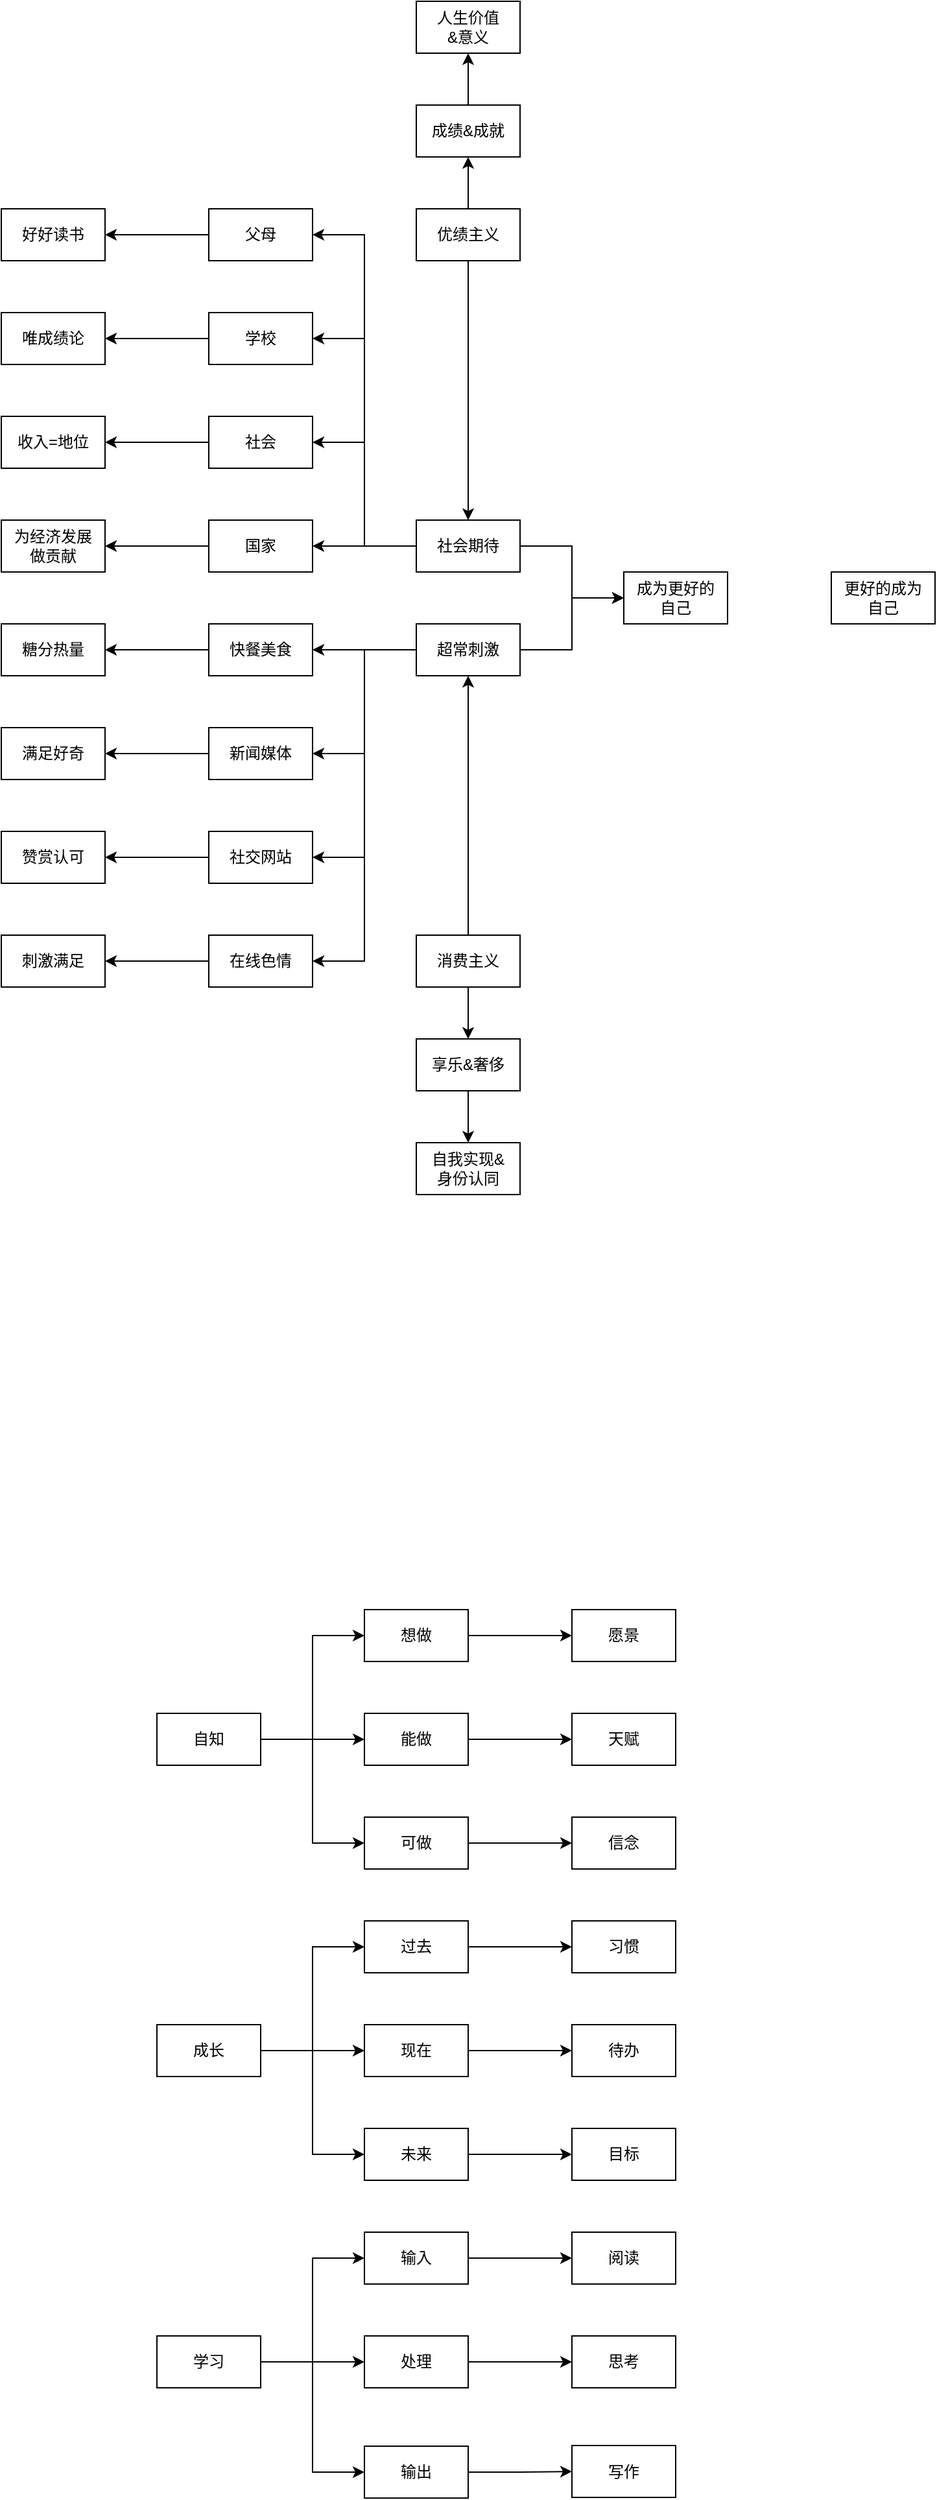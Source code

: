 <mxfile version="24.2.2" type="github">
  <diagram name="第 1 页" id="-LowXklH0KBSZvzuVanQ">
    <mxGraphModel dx="1293" dy="1679" grid="1" gridSize="10" guides="1" tooltips="1" connect="1" arrows="1" fold="1" page="1" pageScale="1" pageWidth="827" pageHeight="1169" math="0" shadow="0">
      <root>
        <mxCell id="0" />
        <mxCell id="1" parent="0" />
        <mxCell id="34R1PCEf4p_CkUcv6t2P-6" style="edgeStyle=orthogonalEdgeStyle;rounded=0;orthogonalLoop=1;jettySize=auto;html=1;entryX=0;entryY=0.5;entryDx=0;entryDy=0;" parent="1" source="34R1PCEf4p_CkUcv6t2P-2" target="34R1PCEf4p_CkUcv6t2P-3" edge="1">
          <mxGeometry relative="1" as="geometry" />
        </mxCell>
        <mxCell id="34R1PCEf4p_CkUcv6t2P-7" style="edgeStyle=orthogonalEdgeStyle;rounded=0;orthogonalLoop=1;jettySize=auto;html=1;" parent="1" source="34R1PCEf4p_CkUcv6t2P-2" target="34R1PCEf4p_CkUcv6t2P-5" edge="1">
          <mxGeometry relative="1" as="geometry" />
        </mxCell>
        <mxCell id="34R1PCEf4p_CkUcv6t2P-8" style="edgeStyle=orthogonalEdgeStyle;rounded=0;orthogonalLoop=1;jettySize=auto;html=1;entryX=0;entryY=0.5;entryDx=0;entryDy=0;" parent="1" source="34R1PCEf4p_CkUcv6t2P-2" target="34R1PCEf4p_CkUcv6t2P-4" edge="1">
          <mxGeometry relative="1" as="geometry" />
        </mxCell>
        <mxCell id="34R1PCEf4p_CkUcv6t2P-2" value="成长" style="rounded=0;whiteSpace=wrap;html=1;" parent="1" vertex="1">
          <mxGeometry x="200" y="600" width="80" height="40" as="geometry" />
        </mxCell>
        <mxCell id="34R1PCEf4p_CkUcv6t2P-10" style="edgeStyle=orthogonalEdgeStyle;rounded=0;orthogonalLoop=1;jettySize=auto;html=1;entryX=0;entryY=0.5;entryDx=0;entryDy=0;" parent="1" source="34R1PCEf4p_CkUcv6t2P-3" target="34R1PCEf4p_CkUcv6t2P-9" edge="1">
          <mxGeometry relative="1" as="geometry" />
        </mxCell>
        <mxCell id="34R1PCEf4p_CkUcv6t2P-3" value="过去" style="rounded=0;whiteSpace=wrap;html=1;" parent="1" vertex="1">
          <mxGeometry x="360" y="520" width="80" height="40" as="geometry" />
        </mxCell>
        <mxCell id="34R1PCEf4p_CkUcv6t2P-14" style="edgeStyle=orthogonalEdgeStyle;rounded=0;orthogonalLoop=1;jettySize=auto;html=1;" parent="1" source="34R1PCEf4p_CkUcv6t2P-4" target="34R1PCEf4p_CkUcv6t2P-13" edge="1">
          <mxGeometry relative="1" as="geometry" />
        </mxCell>
        <mxCell id="34R1PCEf4p_CkUcv6t2P-4" value="未来" style="rounded=0;whiteSpace=wrap;html=1;" parent="1" vertex="1">
          <mxGeometry x="360" y="680" width="80" height="40" as="geometry" />
        </mxCell>
        <mxCell id="34R1PCEf4p_CkUcv6t2P-12" style="edgeStyle=orthogonalEdgeStyle;rounded=0;orthogonalLoop=1;jettySize=auto;html=1;" parent="1" source="34R1PCEf4p_CkUcv6t2P-5" target="34R1PCEf4p_CkUcv6t2P-11" edge="1">
          <mxGeometry relative="1" as="geometry" />
        </mxCell>
        <mxCell id="34R1PCEf4p_CkUcv6t2P-5" value="现在" style="rounded=0;whiteSpace=wrap;html=1;" parent="1" vertex="1">
          <mxGeometry x="360" y="600" width="80" height="40" as="geometry" />
        </mxCell>
        <mxCell id="34R1PCEf4p_CkUcv6t2P-9" value="习惯" style="rounded=0;whiteSpace=wrap;html=1;" parent="1" vertex="1">
          <mxGeometry x="520" y="520" width="80" height="40" as="geometry" />
        </mxCell>
        <mxCell id="34R1PCEf4p_CkUcv6t2P-11" value="待办" style="rounded=0;whiteSpace=wrap;html=1;" parent="1" vertex="1">
          <mxGeometry x="520" y="600" width="80" height="40" as="geometry" />
        </mxCell>
        <mxCell id="34R1PCEf4p_CkUcv6t2P-13" value="目标" style="rounded=0;whiteSpace=wrap;html=1;" parent="1" vertex="1">
          <mxGeometry x="520" y="680" width="80" height="40" as="geometry" />
        </mxCell>
        <mxCell id="34R1PCEf4p_CkUcv6t2P-20" style="edgeStyle=orthogonalEdgeStyle;rounded=0;orthogonalLoop=1;jettySize=auto;html=1;entryX=0;entryY=0.5;entryDx=0;entryDy=0;" parent="1" source="34R1PCEf4p_CkUcv6t2P-16" target="34R1PCEf4p_CkUcv6t2P-17" edge="1">
          <mxGeometry relative="1" as="geometry" />
        </mxCell>
        <mxCell id="34R1PCEf4p_CkUcv6t2P-21" style="edgeStyle=orthogonalEdgeStyle;rounded=0;orthogonalLoop=1;jettySize=auto;html=1;" parent="1" source="34R1PCEf4p_CkUcv6t2P-16" target="34R1PCEf4p_CkUcv6t2P-18" edge="1">
          <mxGeometry relative="1" as="geometry" />
        </mxCell>
        <mxCell id="34R1PCEf4p_CkUcv6t2P-22" style="edgeStyle=orthogonalEdgeStyle;rounded=0;orthogonalLoop=1;jettySize=auto;html=1;entryX=0;entryY=0.5;entryDx=0;entryDy=0;" parent="1" source="34R1PCEf4p_CkUcv6t2P-16" target="34R1PCEf4p_CkUcv6t2P-19" edge="1">
          <mxGeometry relative="1" as="geometry" />
        </mxCell>
        <mxCell id="34R1PCEf4p_CkUcv6t2P-16" value="学习" style="rounded=0;whiteSpace=wrap;html=1;" parent="1" vertex="1">
          <mxGeometry x="200" y="840" width="80" height="40" as="geometry" />
        </mxCell>
        <mxCell id="34R1PCEf4p_CkUcv6t2P-26" style="edgeStyle=orthogonalEdgeStyle;rounded=0;orthogonalLoop=1;jettySize=auto;html=1;entryX=0;entryY=0.5;entryDx=0;entryDy=0;" parent="1" source="34R1PCEf4p_CkUcv6t2P-17" target="34R1PCEf4p_CkUcv6t2P-23" edge="1">
          <mxGeometry relative="1" as="geometry" />
        </mxCell>
        <mxCell id="34R1PCEf4p_CkUcv6t2P-17" value="输入" style="rounded=0;whiteSpace=wrap;html=1;" parent="1" vertex="1">
          <mxGeometry x="360" y="760" width="80" height="40" as="geometry" />
        </mxCell>
        <mxCell id="34R1PCEf4p_CkUcv6t2P-27" style="edgeStyle=orthogonalEdgeStyle;rounded=0;orthogonalLoop=1;jettySize=auto;html=1;entryX=0;entryY=0.5;entryDx=0;entryDy=0;" parent="1" source="34R1PCEf4p_CkUcv6t2P-18" target="34R1PCEf4p_CkUcv6t2P-24" edge="1">
          <mxGeometry relative="1" as="geometry" />
        </mxCell>
        <mxCell id="34R1PCEf4p_CkUcv6t2P-18" value="处理" style="rounded=0;whiteSpace=wrap;html=1;" parent="1" vertex="1">
          <mxGeometry x="360" y="840" width="80" height="40" as="geometry" />
        </mxCell>
        <mxCell id="34R1PCEf4p_CkUcv6t2P-28" style="edgeStyle=orthogonalEdgeStyle;rounded=0;orthogonalLoop=1;jettySize=auto;html=1;" parent="1" source="34R1PCEf4p_CkUcv6t2P-19" target="34R1PCEf4p_CkUcv6t2P-25" edge="1">
          <mxGeometry relative="1" as="geometry" />
        </mxCell>
        <mxCell id="34R1PCEf4p_CkUcv6t2P-19" value="输出" style="rounded=0;whiteSpace=wrap;html=1;" parent="1" vertex="1">
          <mxGeometry x="360" y="925" width="80" height="40" as="geometry" />
        </mxCell>
        <mxCell id="34R1PCEf4p_CkUcv6t2P-23" value="阅读" style="rounded=0;whiteSpace=wrap;html=1;" parent="1" vertex="1">
          <mxGeometry x="520" y="760" width="80" height="40" as="geometry" />
        </mxCell>
        <mxCell id="34R1PCEf4p_CkUcv6t2P-24" value="思考" style="rounded=0;whiteSpace=wrap;html=1;" parent="1" vertex="1">
          <mxGeometry x="520" y="840" width="80" height="40" as="geometry" />
        </mxCell>
        <mxCell id="34R1PCEf4p_CkUcv6t2P-25" value="写作" style="rounded=0;whiteSpace=wrap;html=1;" parent="1" vertex="1">
          <mxGeometry x="520" y="924.5" width="80" height="40" as="geometry" />
        </mxCell>
        <mxCell id="34R1PCEf4p_CkUcv6t2P-33" style="edgeStyle=orthogonalEdgeStyle;rounded=0;orthogonalLoop=1;jettySize=auto;html=1;entryX=0;entryY=0.5;entryDx=0;entryDy=0;" parent="1" source="34R1PCEf4p_CkUcv6t2P-29" target="34R1PCEf4p_CkUcv6t2P-32" edge="1">
          <mxGeometry relative="1" as="geometry" />
        </mxCell>
        <mxCell id="34R1PCEf4p_CkUcv6t2P-34" style="edgeStyle=orthogonalEdgeStyle;rounded=0;orthogonalLoop=1;jettySize=auto;html=1;" parent="1" source="34R1PCEf4p_CkUcv6t2P-29" target="34R1PCEf4p_CkUcv6t2P-31" edge="1">
          <mxGeometry relative="1" as="geometry" />
        </mxCell>
        <mxCell id="34R1PCEf4p_CkUcv6t2P-35" style="edgeStyle=orthogonalEdgeStyle;rounded=0;orthogonalLoop=1;jettySize=auto;html=1;entryX=0;entryY=0.5;entryDx=0;entryDy=0;" parent="1" source="34R1PCEf4p_CkUcv6t2P-29" target="34R1PCEf4p_CkUcv6t2P-30" edge="1">
          <mxGeometry relative="1" as="geometry" />
        </mxCell>
        <mxCell id="34R1PCEf4p_CkUcv6t2P-29" value="自知" style="rounded=0;whiteSpace=wrap;html=1;" parent="1" vertex="1">
          <mxGeometry x="200" y="360" width="80" height="40" as="geometry" />
        </mxCell>
        <mxCell id="34R1PCEf4p_CkUcv6t2P-41" style="edgeStyle=orthogonalEdgeStyle;rounded=0;orthogonalLoop=1;jettySize=auto;html=1;entryX=0;entryY=0.5;entryDx=0;entryDy=0;" parent="1" source="34R1PCEf4p_CkUcv6t2P-30" target="34R1PCEf4p_CkUcv6t2P-38" edge="1">
          <mxGeometry relative="1" as="geometry" />
        </mxCell>
        <mxCell id="34R1PCEf4p_CkUcv6t2P-30" value="可做" style="rounded=0;whiteSpace=wrap;html=1;" parent="1" vertex="1">
          <mxGeometry x="360" y="440" width="80" height="40" as="geometry" />
        </mxCell>
        <mxCell id="34R1PCEf4p_CkUcv6t2P-40" style="edgeStyle=orthogonalEdgeStyle;rounded=0;orthogonalLoop=1;jettySize=auto;html=1;" parent="1" source="34R1PCEf4p_CkUcv6t2P-31" target="34R1PCEf4p_CkUcv6t2P-37" edge="1">
          <mxGeometry relative="1" as="geometry" />
        </mxCell>
        <mxCell id="34R1PCEf4p_CkUcv6t2P-31" value="能做" style="rounded=0;whiteSpace=wrap;html=1;" parent="1" vertex="1">
          <mxGeometry x="360" y="360" width="80" height="40" as="geometry" />
        </mxCell>
        <mxCell id="34R1PCEf4p_CkUcv6t2P-39" style="edgeStyle=orthogonalEdgeStyle;rounded=0;orthogonalLoop=1;jettySize=auto;html=1;entryX=0;entryY=0.5;entryDx=0;entryDy=0;" parent="1" source="34R1PCEf4p_CkUcv6t2P-32" target="34R1PCEf4p_CkUcv6t2P-36" edge="1">
          <mxGeometry relative="1" as="geometry" />
        </mxCell>
        <mxCell id="34R1PCEf4p_CkUcv6t2P-32" value="想做" style="rounded=0;whiteSpace=wrap;html=1;" parent="1" vertex="1">
          <mxGeometry x="360" y="280" width="80" height="40" as="geometry" />
        </mxCell>
        <mxCell id="34R1PCEf4p_CkUcv6t2P-36" value="愿景" style="rounded=0;whiteSpace=wrap;html=1;" parent="1" vertex="1">
          <mxGeometry x="520" y="280" width="80" height="40" as="geometry" />
        </mxCell>
        <mxCell id="34R1PCEf4p_CkUcv6t2P-37" value="天赋" style="rounded=0;whiteSpace=wrap;html=1;" parent="1" vertex="1">
          <mxGeometry x="520" y="360" width="80" height="40" as="geometry" />
        </mxCell>
        <mxCell id="34R1PCEf4p_CkUcv6t2P-38" value="信念" style="rounded=0;whiteSpace=wrap;html=1;" parent="1" vertex="1">
          <mxGeometry x="520" y="440" width="80" height="40" as="geometry" />
        </mxCell>
        <mxCell id="tB7VLj_1fxb0ntuLeQnr-1" value="成为更好的&lt;br&gt;自己" style="rounded=0;whiteSpace=wrap;html=1;" vertex="1" parent="1">
          <mxGeometry x="560" y="-520" width="80" height="40" as="geometry" />
        </mxCell>
        <mxCell id="tB7VLj_1fxb0ntuLeQnr-2" value="更好的成为&lt;br&gt;自己" style="rounded=0;whiteSpace=wrap;html=1;" vertex="1" parent="1">
          <mxGeometry x="720" y="-520" width="80" height="40" as="geometry" />
        </mxCell>
        <mxCell id="tB7VLj_1fxb0ntuLeQnr-10" style="edgeStyle=orthogonalEdgeStyle;rounded=0;orthogonalLoop=1;jettySize=auto;html=1;" edge="1" parent="1" source="tB7VLj_1fxb0ntuLeQnr-4" target="tB7VLj_1fxb0ntuLeQnr-5">
          <mxGeometry relative="1" as="geometry" />
        </mxCell>
        <mxCell id="tB7VLj_1fxb0ntuLeQnr-31" value="" style="edgeStyle=orthogonalEdgeStyle;rounded=0;orthogonalLoop=1;jettySize=auto;html=1;entryX=0.5;entryY=1;entryDx=0;entryDy=0;" edge="1" parent="1" source="tB7VLj_1fxb0ntuLeQnr-4" target="tB7VLj_1fxb0ntuLeQnr-28">
          <mxGeometry relative="1" as="geometry" />
        </mxCell>
        <mxCell id="tB7VLj_1fxb0ntuLeQnr-4" value="优绩主义" style="rounded=0;whiteSpace=wrap;html=1;" vertex="1" parent="1">
          <mxGeometry x="400" y="-800" width="80" height="40" as="geometry" />
        </mxCell>
        <mxCell id="tB7VLj_1fxb0ntuLeQnr-11" style="edgeStyle=orthogonalEdgeStyle;rounded=0;orthogonalLoop=1;jettySize=auto;html=1;entryX=0;entryY=0.5;entryDx=0;entryDy=0;" edge="1" parent="1" source="tB7VLj_1fxb0ntuLeQnr-5" target="tB7VLj_1fxb0ntuLeQnr-1">
          <mxGeometry relative="1" as="geometry" />
        </mxCell>
        <mxCell id="tB7VLj_1fxb0ntuLeQnr-16" style="edgeStyle=orthogonalEdgeStyle;rounded=0;orthogonalLoop=1;jettySize=auto;html=1;entryX=1;entryY=0.5;entryDx=0;entryDy=0;" edge="1" parent="1" source="tB7VLj_1fxb0ntuLeQnr-5" target="tB7VLj_1fxb0ntuLeQnr-12">
          <mxGeometry relative="1" as="geometry" />
        </mxCell>
        <mxCell id="tB7VLj_1fxb0ntuLeQnr-17" style="edgeStyle=orthogonalEdgeStyle;rounded=0;orthogonalLoop=1;jettySize=auto;html=1;entryX=1;entryY=0.5;entryDx=0;entryDy=0;" edge="1" parent="1" source="tB7VLj_1fxb0ntuLeQnr-5" target="tB7VLj_1fxb0ntuLeQnr-13">
          <mxGeometry relative="1" as="geometry" />
        </mxCell>
        <mxCell id="tB7VLj_1fxb0ntuLeQnr-18" style="edgeStyle=orthogonalEdgeStyle;rounded=0;orthogonalLoop=1;jettySize=auto;html=1;entryX=1;entryY=0.5;entryDx=0;entryDy=0;" edge="1" parent="1" source="tB7VLj_1fxb0ntuLeQnr-5" target="tB7VLj_1fxb0ntuLeQnr-14">
          <mxGeometry relative="1" as="geometry" />
        </mxCell>
        <mxCell id="tB7VLj_1fxb0ntuLeQnr-19" style="edgeStyle=orthogonalEdgeStyle;rounded=0;orthogonalLoop=1;jettySize=auto;html=1;entryX=1;entryY=0.5;entryDx=0;entryDy=0;" edge="1" parent="1" source="tB7VLj_1fxb0ntuLeQnr-5" target="tB7VLj_1fxb0ntuLeQnr-15">
          <mxGeometry relative="1" as="geometry" />
        </mxCell>
        <mxCell id="tB7VLj_1fxb0ntuLeQnr-5" value="社会期待" style="rounded=0;whiteSpace=wrap;html=1;" vertex="1" parent="1">
          <mxGeometry x="400" y="-560" width="80" height="40" as="geometry" />
        </mxCell>
        <mxCell id="tB7VLj_1fxb0ntuLeQnr-9" style="edgeStyle=orthogonalEdgeStyle;rounded=0;orthogonalLoop=1;jettySize=auto;html=1;" edge="1" parent="1" source="tB7VLj_1fxb0ntuLeQnr-6" target="tB7VLj_1fxb0ntuLeQnr-1">
          <mxGeometry relative="1" as="geometry" />
        </mxCell>
        <mxCell id="tB7VLj_1fxb0ntuLeQnr-45" style="edgeStyle=orthogonalEdgeStyle;rounded=0;orthogonalLoop=1;jettySize=auto;html=1;entryX=1;entryY=0.5;entryDx=0;entryDy=0;" edge="1" parent="1" source="tB7VLj_1fxb0ntuLeQnr-6" target="tB7VLj_1fxb0ntuLeQnr-40">
          <mxGeometry relative="1" as="geometry" />
        </mxCell>
        <mxCell id="tB7VLj_1fxb0ntuLeQnr-46" style="edgeStyle=orthogonalEdgeStyle;rounded=0;orthogonalLoop=1;jettySize=auto;html=1;entryX=1;entryY=0.5;entryDx=0;entryDy=0;" edge="1" parent="1" source="tB7VLj_1fxb0ntuLeQnr-6" target="tB7VLj_1fxb0ntuLeQnr-39">
          <mxGeometry relative="1" as="geometry" />
        </mxCell>
        <mxCell id="tB7VLj_1fxb0ntuLeQnr-47" style="edgeStyle=orthogonalEdgeStyle;rounded=0;orthogonalLoop=1;jettySize=auto;html=1;entryX=1;entryY=0.5;entryDx=0;entryDy=0;" edge="1" parent="1" source="tB7VLj_1fxb0ntuLeQnr-6" target="tB7VLj_1fxb0ntuLeQnr-37">
          <mxGeometry relative="1" as="geometry" />
        </mxCell>
        <mxCell id="tB7VLj_1fxb0ntuLeQnr-48" style="edgeStyle=orthogonalEdgeStyle;rounded=0;orthogonalLoop=1;jettySize=auto;html=1;entryX=1;entryY=0.5;entryDx=0;entryDy=0;" edge="1" parent="1" source="tB7VLj_1fxb0ntuLeQnr-6" target="tB7VLj_1fxb0ntuLeQnr-38">
          <mxGeometry relative="1" as="geometry" />
        </mxCell>
        <mxCell id="tB7VLj_1fxb0ntuLeQnr-6" value="超常刺激" style="rounded=0;whiteSpace=wrap;html=1;" vertex="1" parent="1">
          <mxGeometry x="400" y="-480" width="80" height="40" as="geometry" />
        </mxCell>
        <mxCell id="tB7VLj_1fxb0ntuLeQnr-8" style="edgeStyle=orthogonalEdgeStyle;rounded=0;orthogonalLoop=1;jettySize=auto;html=1;" edge="1" parent="1" source="tB7VLj_1fxb0ntuLeQnr-7" target="tB7VLj_1fxb0ntuLeQnr-6">
          <mxGeometry relative="1" as="geometry" />
        </mxCell>
        <mxCell id="tB7VLj_1fxb0ntuLeQnr-35" style="edgeStyle=orthogonalEdgeStyle;rounded=0;orthogonalLoop=1;jettySize=auto;html=1;" edge="1" parent="1" source="tB7VLj_1fxb0ntuLeQnr-7" target="tB7VLj_1fxb0ntuLeQnr-33">
          <mxGeometry relative="1" as="geometry" />
        </mxCell>
        <mxCell id="tB7VLj_1fxb0ntuLeQnr-7" value="消费主义" style="rounded=0;whiteSpace=wrap;html=1;" vertex="1" parent="1">
          <mxGeometry x="400" y="-240" width="80" height="40" as="geometry" />
        </mxCell>
        <mxCell id="tB7VLj_1fxb0ntuLeQnr-24" style="edgeStyle=orthogonalEdgeStyle;rounded=0;orthogonalLoop=1;jettySize=auto;html=1;" edge="1" parent="1" source="tB7VLj_1fxb0ntuLeQnr-12" target="tB7VLj_1fxb0ntuLeQnr-20">
          <mxGeometry relative="1" as="geometry" />
        </mxCell>
        <mxCell id="tB7VLj_1fxb0ntuLeQnr-12" value="父母" style="rounded=0;whiteSpace=wrap;html=1;" vertex="1" parent="1">
          <mxGeometry x="240" y="-800" width="80" height="40" as="geometry" />
        </mxCell>
        <mxCell id="tB7VLj_1fxb0ntuLeQnr-25" style="edgeStyle=orthogonalEdgeStyle;rounded=0;orthogonalLoop=1;jettySize=auto;html=1;" edge="1" parent="1" source="tB7VLj_1fxb0ntuLeQnr-13" target="tB7VLj_1fxb0ntuLeQnr-21">
          <mxGeometry relative="1" as="geometry" />
        </mxCell>
        <mxCell id="tB7VLj_1fxb0ntuLeQnr-13" value="学校" style="rounded=0;whiteSpace=wrap;html=1;" vertex="1" parent="1">
          <mxGeometry x="240" y="-720" width="80" height="40" as="geometry" />
        </mxCell>
        <mxCell id="tB7VLj_1fxb0ntuLeQnr-26" style="edgeStyle=orthogonalEdgeStyle;rounded=0;orthogonalLoop=1;jettySize=auto;html=1;" edge="1" parent="1" source="tB7VLj_1fxb0ntuLeQnr-14" target="tB7VLj_1fxb0ntuLeQnr-22">
          <mxGeometry relative="1" as="geometry" />
        </mxCell>
        <mxCell id="tB7VLj_1fxb0ntuLeQnr-14" value="社会" style="rounded=0;whiteSpace=wrap;html=1;" vertex="1" parent="1">
          <mxGeometry x="240" y="-640" width="80" height="40" as="geometry" />
        </mxCell>
        <mxCell id="tB7VLj_1fxb0ntuLeQnr-27" style="edgeStyle=orthogonalEdgeStyle;rounded=0;orthogonalLoop=1;jettySize=auto;html=1;" edge="1" parent="1" source="tB7VLj_1fxb0ntuLeQnr-15" target="tB7VLj_1fxb0ntuLeQnr-23">
          <mxGeometry relative="1" as="geometry" />
        </mxCell>
        <mxCell id="tB7VLj_1fxb0ntuLeQnr-15" value="国家" style="rounded=0;whiteSpace=wrap;html=1;" vertex="1" parent="1">
          <mxGeometry x="240" y="-560" width="80" height="40" as="geometry" />
        </mxCell>
        <mxCell id="tB7VLj_1fxb0ntuLeQnr-20" value="好好读书" style="rounded=0;whiteSpace=wrap;html=1;" vertex="1" parent="1">
          <mxGeometry x="80" y="-800" width="80" height="40" as="geometry" />
        </mxCell>
        <mxCell id="tB7VLj_1fxb0ntuLeQnr-21" value="唯成绩论" style="rounded=0;whiteSpace=wrap;html=1;" vertex="1" parent="1">
          <mxGeometry x="80" y="-720" width="80" height="40" as="geometry" />
        </mxCell>
        <mxCell id="tB7VLj_1fxb0ntuLeQnr-22" value="收入=地位" style="rounded=0;whiteSpace=wrap;html=1;" vertex="1" parent="1">
          <mxGeometry x="80" y="-640" width="80" height="40" as="geometry" />
        </mxCell>
        <mxCell id="tB7VLj_1fxb0ntuLeQnr-23" value="为经济发展&lt;br&gt;做贡献" style="rounded=0;whiteSpace=wrap;html=1;" vertex="1" parent="1">
          <mxGeometry x="80" y="-560" width="80" height="40" as="geometry" />
        </mxCell>
        <mxCell id="tB7VLj_1fxb0ntuLeQnr-32" value="" style="edgeStyle=orthogonalEdgeStyle;rounded=0;orthogonalLoop=1;jettySize=auto;html=1;entryX=0.5;entryY=1;entryDx=0;entryDy=0;" edge="1" parent="1" source="tB7VLj_1fxb0ntuLeQnr-28" target="tB7VLj_1fxb0ntuLeQnr-29">
          <mxGeometry relative="1" as="geometry" />
        </mxCell>
        <mxCell id="tB7VLj_1fxb0ntuLeQnr-28" value="成绩&amp;amp;成就" style="rounded=0;whiteSpace=wrap;html=1;" vertex="1" parent="1">
          <mxGeometry x="400" y="-880" width="80" height="40" as="geometry" />
        </mxCell>
        <mxCell id="tB7VLj_1fxb0ntuLeQnr-29" value="人生价值&lt;br&gt;&amp;amp;意义" style="rounded=0;whiteSpace=wrap;html=1;" vertex="1" parent="1">
          <mxGeometry x="400" y="-960" width="80" height="40" as="geometry" />
        </mxCell>
        <mxCell id="tB7VLj_1fxb0ntuLeQnr-36" style="edgeStyle=orthogonalEdgeStyle;rounded=0;orthogonalLoop=1;jettySize=auto;html=1;" edge="1" parent="1" source="tB7VLj_1fxb0ntuLeQnr-33" target="tB7VLj_1fxb0ntuLeQnr-34">
          <mxGeometry relative="1" as="geometry" />
        </mxCell>
        <mxCell id="tB7VLj_1fxb0ntuLeQnr-33" value="享乐&amp;amp;奢侈" style="rounded=0;whiteSpace=wrap;html=1;" vertex="1" parent="1">
          <mxGeometry x="400" y="-160" width="80" height="40" as="geometry" />
        </mxCell>
        <mxCell id="tB7VLj_1fxb0ntuLeQnr-34" value="自我实现&amp;amp;&lt;br&gt;身份认同" style="rounded=0;whiteSpace=wrap;html=1;" vertex="1" parent="1">
          <mxGeometry x="400" y="-80" width="80" height="40" as="geometry" />
        </mxCell>
        <mxCell id="tB7VLj_1fxb0ntuLeQnr-51" style="edgeStyle=orthogonalEdgeStyle;rounded=0;orthogonalLoop=1;jettySize=auto;html=1;" edge="1" parent="1" source="tB7VLj_1fxb0ntuLeQnr-37" target="tB7VLj_1fxb0ntuLeQnr-42">
          <mxGeometry relative="1" as="geometry" />
        </mxCell>
        <mxCell id="tB7VLj_1fxb0ntuLeQnr-37" value="社交网站" style="rounded=0;whiteSpace=wrap;html=1;" vertex="1" parent="1">
          <mxGeometry x="240" y="-320" width="80" height="40" as="geometry" />
        </mxCell>
        <mxCell id="tB7VLj_1fxb0ntuLeQnr-52" style="edgeStyle=orthogonalEdgeStyle;rounded=0;orthogonalLoop=1;jettySize=auto;html=1;" edge="1" parent="1" source="tB7VLj_1fxb0ntuLeQnr-38" target="tB7VLj_1fxb0ntuLeQnr-43">
          <mxGeometry relative="1" as="geometry" />
        </mxCell>
        <mxCell id="tB7VLj_1fxb0ntuLeQnr-38" value="在线色情" style="rounded=0;whiteSpace=wrap;html=1;" vertex="1" parent="1">
          <mxGeometry x="240" y="-240" width="80" height="40" as="geometry" />
        </mxCell>
        <mxCell id="tB7VLj_1fxb0ntuLeQnr-50" style="edgeStyle=orthogonalEdgeStyle;rounded=0;orthogonalLoop=1;jettySize=auto;html=1;" edge="1" parent="1" source="tB7VLj_1fxb0ntuLeQnr-39" target="tB7VLj_1fxb0ntuLeQnr-41">
          <mxGeometry relative="1" as="geometry" />
        </mxCell>
        <mxCell id="tB7VLj_1fxb0ntuLeQnr-39" value="新闻媒体" style="rounded=0;whiteSpace=wrap;html=1;" vertex="1" parent="1">
          <mxGeometry x="240" y="-400" width="80" height="40" as="geometry" />
        </mxCell>
        <mxCell id="tB7VLj_1fxb0ntuLeQnr-49" style="edgeStyle=orthogonalEdgeStyle;rounded=0;orthogonalLoop=1;jettySize=auto;html=1;entryX=1;entryY=0.5;entryDx=0;entryDy=0;" edge="1" parent="1" source="tB7VLj_1fxb0ntuLeQnr-40" target="tB7VLj_1fxb0ntuLeQnr-44">
          <mxGeometry relative="1" as="geometry" />
        </mxCell>
        <mxCell id="tB7VLj_1fxb0ntuLeQnr-40" value="快餐美食" style="rounded=0;whiteSpace=wrap;html=1;" vertex="1" parent="1">
          <mxGeometry x="240" y="-480" width="80" height="40" as="geometry" />
        </mxCell>
        <mxCell id="tB7VLj_1fxb0ntuLeQnr-41" value="满足好奇" style="rounded=0;whiteSpace=wrap;html=1;" vertex="1" parent="1">
          <mxGeometry x="80" y="-400" width="80" height="40" as="geometry" />
        </mxCell>
        <mxCell id="tB7VLj_1fxb0ntuLeQnr-42" value="赞赏认可" style="rounded=0;whiteSpace=wrap;html=1;" vertex="1" parent="1">
          <mxGeometry x="80" y="-320" width="80" height="40" as="geometry" />
        </mxCell>
        <mxCell id="tB7VLj_1fxb0ntuLeQnr-43" value="刺激满足" style="rounded=0;whiteSpace=wrap;html=1;" vertex="1" parent="1">
          <mxGeometry x="80" y="-240" width="80" height="40" as="geometry" />
        </mxCell>
        <mxCell id="tB7VLj_1fxb0ntuLeQnr-44" value="糖分热量" style="rounded=0;whiteSpace=wrap;html=1;" vertex="1" parent="1">
          <mxGeometry x="80" y="-480" width="80" height="40" as="geometry" />
        </mxCell>
      </root>
    </mxGraphModel>
  </diagram>
</mxfile>
